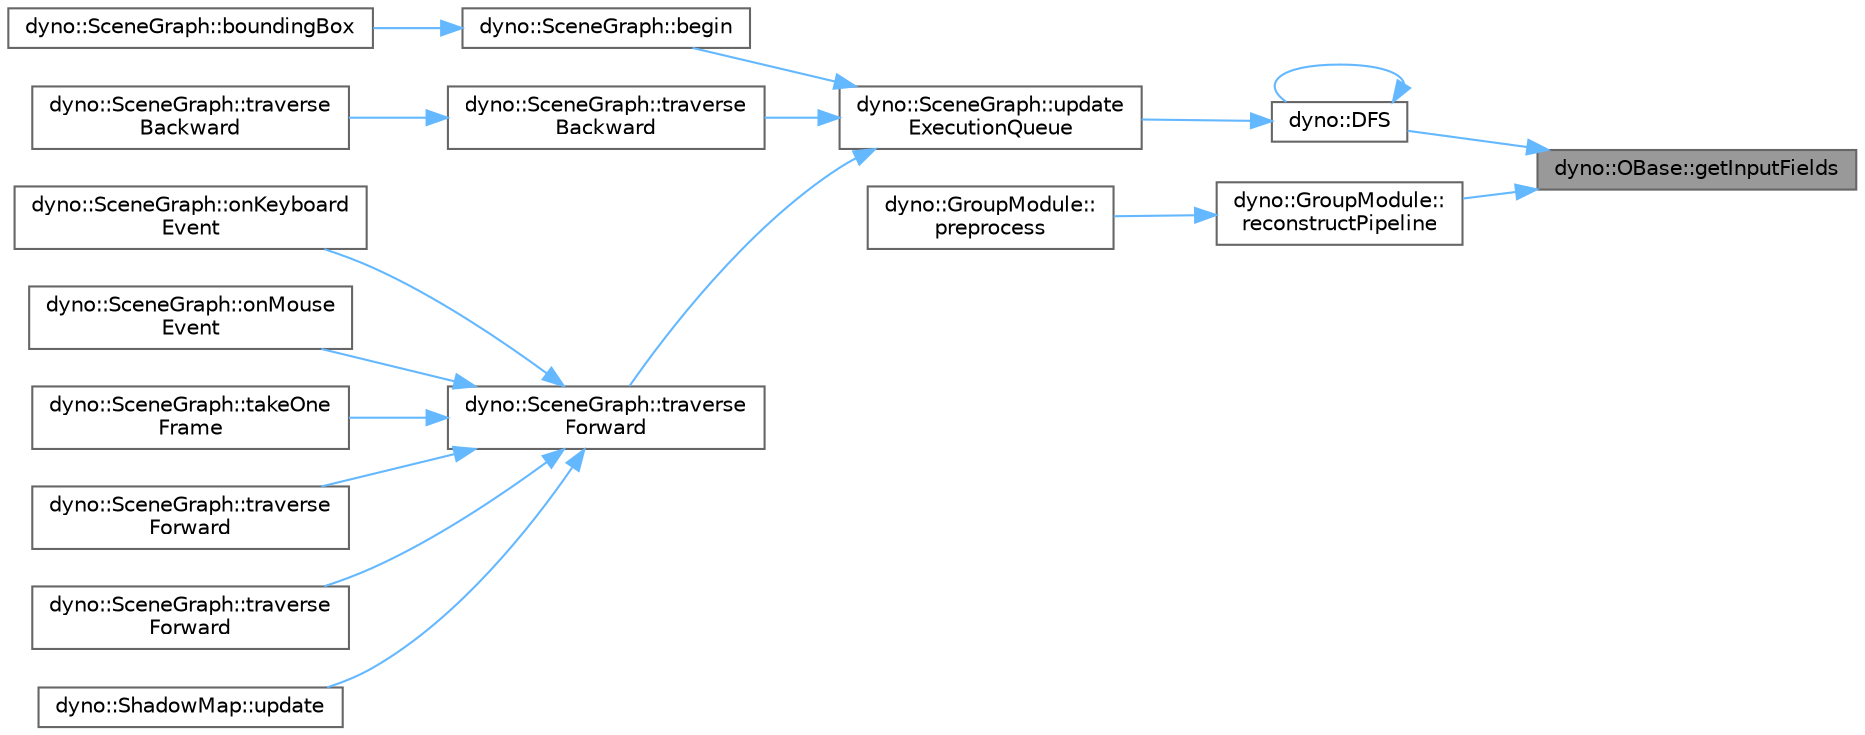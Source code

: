 digraph "dyno::OBase::getInputFields"
{
 // LATEX_PDF_SIZE
  bgcolor="transparent";
  edge [fontname=Helvetica,fontsize=10,labelfontname=Helvetica,labelfontsize=10];
  node [fontname=Helvetica,fontsize=10,shape=box,height=0.2,width=0.4];
  rankdir="RL";
  Node1 [id="Node000001",label="dyno::OBase::getInputFields",height=0.2,width=0.4,color="gray40", fillcolor="grey60", style="filled", fontcolor="black",tooltip=" "];
  Node1 -> Node2 [id="edge1_Node000001_Node000002",dir="back",color="steelblue1",style="solid",tooltip=" "];
  Node2 [id="Node000002",label="dyno::DFS",height=0.2,width=0.4,color="grey40", fillcolor="white", style="filled",URL="$namespacedyno.html#ab66005c94c46c3177cae0d9732ef91d2",tooltip=" "];
  Node2 -> Node2 [id="edge2_Node000002_Node000002",dir="back",color="steelblue1",style="solid",tooltip=" "];
  Node2 -> Node3 [id="edge3_Node000002_Node000003",dir="back",color="steelblue1",style="solid",tooltip=" "];
  Node3 [id="Node000003",label="dyno::SceneGraph::update\lExecutionQueue",height=0.2,width=0.4,color="grey40", fillcolor="white", style="filled",URL="$classdyno_1_1_scene_graph.html#a6b8432d4021b78626b2310004c57a30b",tooltip=" "];
  Node3 -> Node4 [id="edge4_Node000003_Node000004",dir="back",color="steelblue1",style="solid",tooltip=" "];
  Node4 [id="Node000004",label="dyno::SceneGraph::begin",height=0.2,width=0.4,color="grey40", fillcolor="white", style="filled",URL="$classdyno_1_1_scene_graph.html#ae3b645430924f40aa1e4b7efa6c42c32",tooltip=" "];
  Node4 -> Node5 [id="edge5_Node000004_Node000005",dir="back",color="steelblue1",style="solid",tooltip=" "];
  Node5 [id="Node000005",label="dyno::SceneGraph::boundingBox",height=0.2,width=0.4,color="grey40", fillcolor="white", style="filled",URL="$classdyno_1_1_scene_graph.html#a70c546b4c26d81c5888ad2fc9c0eaecc",tooltip=" "];
  Node3 -> Node6 [id="edge6_Node000003_Node000006",dir="back",color="steelblue1",style="solid",tooltip=" "];
  Node6 [id="Node000006",label="dyno::SceneGraph::traverse\lBackward",height=0.2,width=0.4,color="grey40", fillcolor="white", style="filled",URL="$classdyno_1_1_scene_graph.html#a88cafad9fab910bb35e542c464346825",tooltip="Depth-first tree traversal."];
  Node6 -> Node7 [id="edge7_Node000006_Node000007",dir="back",color="steelblue1",style="solid",tooltip=" "];
  Node7 [id="Node000007",label="dyno::SceneGraph::traverse\lBackward",height=0.2,width=0.4,color="grey40", fillcolor="white", style="filled",URL="$classdyno_1_1_scene_graph.html#ae7ec30f9b8224c00c9de9c6b55fd4568",tooltip=" "];
  Node3 -> Node8 [id="edge8_Node000003_Node000008",dir="back",color="steelblue1",style="solid",tooltip=" "];
  Node8 [id="Node000008",label="dyno::SceneGraph::traverse\lForward",height=0.2,width=0.4,color="grey40", fillcolor="white", style="filled",URL="$classdyno_1_1_scene_graph.html#a9b17477004903a64280ebd07cdeea356",tooltip="Breadth-first tree traversal."];
  Node8 -> Node9 [id="edge9_Node000008_Node000009",dir="back",color="steelblue1",style="solid",tooltip=" "];
  Node9 [id="Node000009",label="dyno::SceneGraph::onKeyboard\lEvent",height=0.2,width=0.4,color="grey40", fillcolor="white", style="filled",URL="$classdyno_1_1_scene_graph.html#abf7b1ab850b4d2c7632e324fb27d1661",tooltip=" "];
  Node8 -> Node10 [id="edge10_Node000008_Node000010",dir="back",color="steelblue1",style="solid",tooltip=" "];
  Node10 [id="Node000010",label="dyno::SceneGraph::onMouse\lEvent",height=0.2,width=0.4,color="grey40", fillcolor="white", style="filled",URL="$classdyno_1_1_scene_graph.html#a75ac4850c0d453379b086f34f5c247c5",tooltip=" "];
  Node8 -> Node11 [id="edge11_Node000008_Node000011",dir="back",color="steelblue1",style="solid",tooltip=" "];
  Node11 [id="Node000011",label="dyno::SceneGraph::takeOne\lFrame",height=0.2,width=0.4,color="grey40", fillcolor="white", style="filled",URL="$classdyno_1_1_scene_graph.html#a4db59a350803f47b98a3ebdc97b3f882",tooltip=" "];
  Node8 -> Node12 [id="edge12_Node000008_Node000012",dir="back",color="steelblue1",style="solid",tooltip=" "];
  Node12 [id="Node000012",label="dyno::SceneGraph::traverse\lForward",height=0.2,width=0.4,color="grey40", fillcolor="white", style="filled",URL="$classdyno_1_1_scene_graph.html#a24004f3e6bd3fd6a13a6c6c32d297985",tooltip=" "];
  Node8 -> Node13 [id="edge13_Node000008_Node000013",dir="back",color="steelblue1",style="solid",tooltip=" "];
  Node13 [id="Node000013",label="dyno::SceneGraph::traverse\lForward",height=0.2,width=0.4,color="grey40", fillcolor="white", style="filled",URL="$classdyno_1_1_scene_graph.html#aefa5f0ddc9dd2c407907cd5900778776",tooltip=" "];
  Node8 -> Node14 [id="edge14_Node000008_Node000014",dir="back",color="steelblue1",style="solid",tooltip=" "];
  Node14 [id="Node000014",label="dyno::ShadowMap::update",height=0.2,width=0.4,color="grey40", fillcolor="white", style="filled",URL="$classdyno_1_1_shadow_map.html#a30060849db857df2119546cc0102a8c2",tooltip=" "];
  Node1 -> Node15 [id="edge15_Node000001_Node000015",dir="back",color="steelblue1",style="solid",tooltip=" "];
  Node15 [id="Node000015",label="dyno::GroupModule::\lreconstructPipeline",height=0.2,width=0.4,color="grey40", fillcolor="white", style="filled",URL="$classdyno_1_1_group_module.html#aa1d0c0f523c9bcce42ba75a60d596203",tooltip=" "];
  Node15 -> Node16 [id="edge16_Node000015_Node000016",dir="back",color="steelblue1",style="solid",tooltip=" "];
  Node16 [id="Node000016",label="dyno::GroupModule::\lpreprocess",height=0.2,width=0.4,color="grey40", fillcolor="white", style="filled",URL="$classdyno_1_1_group_module.html#a33adea66d8401eea6cee523ceb7dd001",tooltip=" "];
}
